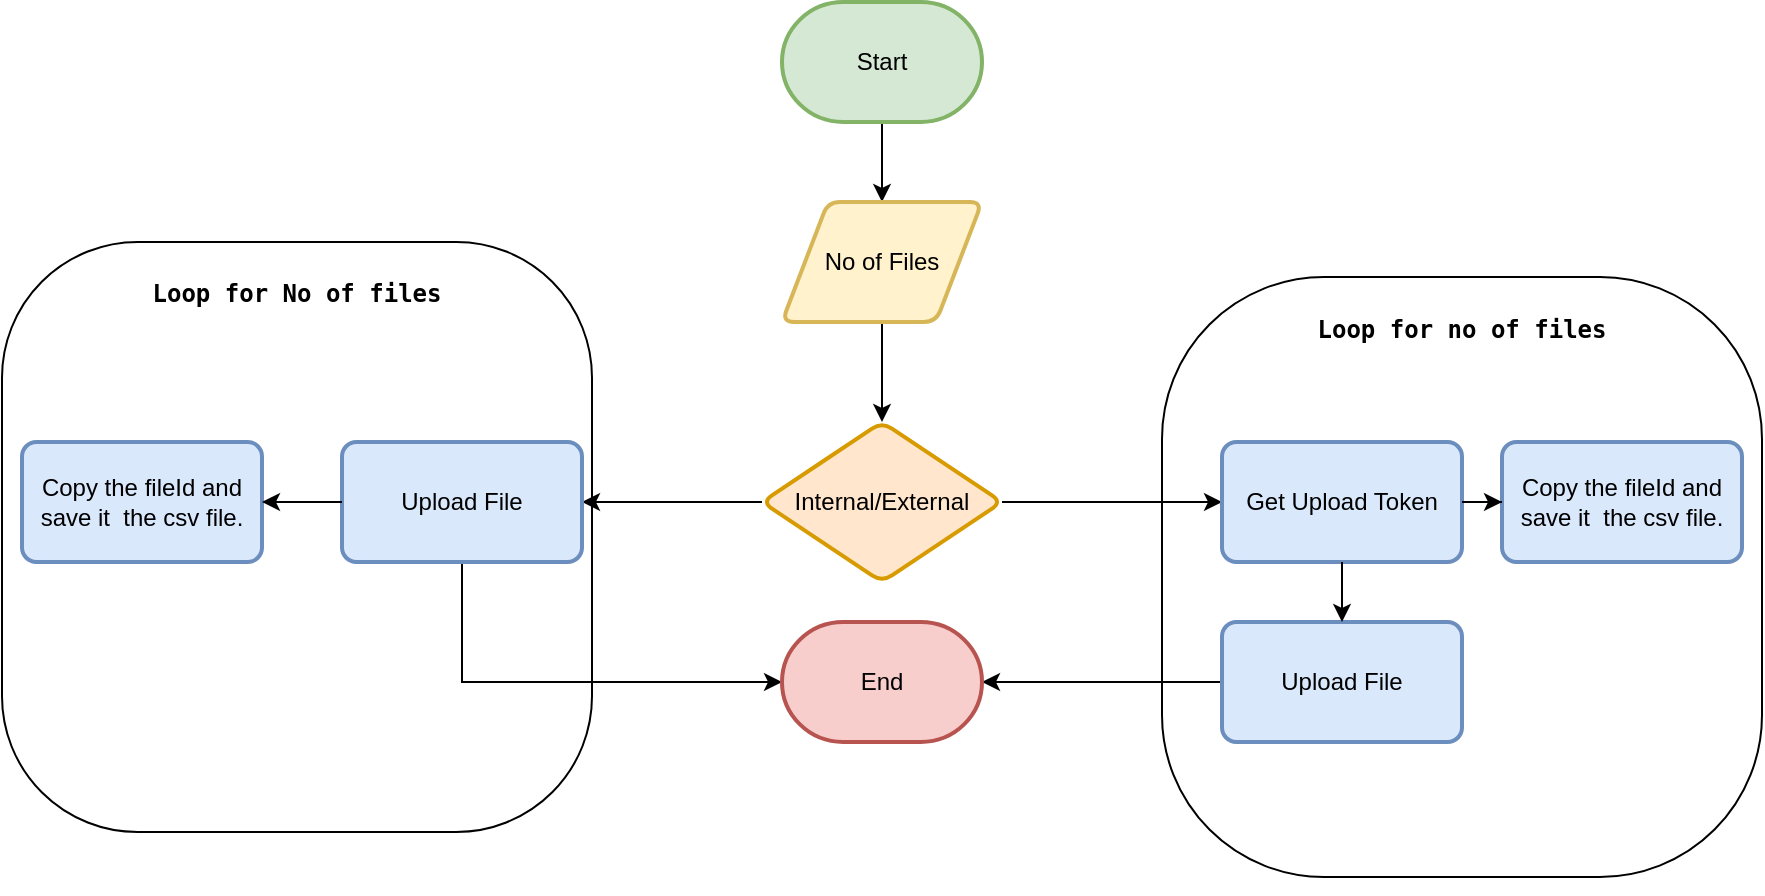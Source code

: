 <mxfile version="22.0.3" type="github">
  <diagram name="Page-1" id="W9g8ZL2G6DjQNR9luLZu">
    <mxGraphModel dx="2253" dy="759" grid="1" gridSize="10" guides="1" tooltips="1" connect="1" arrows="1" fold="1" page="1" pageScale="1" pageWidth="827" pageHeight="1169" math="0" shadow="0">
      <root>
        <mxCell id="0" />
        <mxCell id="1" parent="0" />
        <mxCell id="VFZLexwzBfUBSj6KJXx8-3" value="" style="edgeStyle=orthogonalEdgeStyle;rounded=0;orthogonalLoop=1;jettySize=auto;html=1;" parent="1" source="VFZLexwzBfUBSj6KJXx8-1" edge="1">
          <mxGeometry relative="1" as="geometry">
            <mxPoint x="60" y="140" as="targetPoint" />
          </mxGeometry>
        </mxCell>
        <mxCell id="VFZLexwzBfUBSj6KJXx8-1" value="Start" style="strokeWidth=2;html=1;shape=mxgraph.flowchart.terminator;whiteSpace=wrap;labelBackgroundColor=none;fillColor=#d5e8d4;strokeColor=#82b366;" parent="1" vertex="1">
          <mxGeometry x="10" y="40" width="100" height="60" as="geometry" />
        </mxCell>
        <UserObject label="" tooltip="" id="VFZLexwzBfUBSj6KJXx8-9">
          <mxCell style="edgeStyle=orthogonalEdgeStyle;rounded=0;orthogonalLoop=1;jettySize=auto;html=1;" parent="1" source="VFZLexwzBfUBSj6KJXx8-7" target="VFZLexwzBfUBSj6KJXx8-8" edge="1">
            <mxGeometry relative="1" as="geometry" />
          </mxCell>
        </UserObject>
        <mxCell id="VFZLexwzBfUBSj6KJXx8-7" value="No of Files" style="shape=parallelogram;html=1;strokeWidth=2;perimeter=parallelogramPerimeter;whiteSpace=wrap;rounded=1;arcSize=12;size=0.23;fillColor=#fff2cc;strokeColor=#d6b656;" parent="1" vertex="1">
          <mxGeometry x="10" y="140" width="100" height="60" as="geometry" />
        </mxCell>
        <mxCell id="VFZLexwzBfUBSj6KJXx8-11" value="" style="edgeStyle=orthogonalEdgeStyle;rounded=0;orthogonalLoop=1;jettySize=auto;html=1;" parent="1" source="VFZLexwzBfUBSj6KJXx8-8" target="VFZLexwzBfUBSj6KJXx8-10" edge="1">
          <mxGeometry relative="1" as="geometry" />
        </mxCell>
        <UserObject label="" id="VFZLexwzBfUBSj6KJXx8-18">
          <mxCell style="edgeStyle=orthogonalEdgeStyle;rounded=0;orthogonalLoop=1;jettySize=auto;html=1;" parent="1" source="VFZLexwzBfUBSj6KJXx8-8" target="VFZLexwzBfUBSj6KJXx8-17" edge="1">
            <mxGeometry relative="1" as="geometry" />
          </mxCell>
        </UserObject>
        <mxCell id="VFZLexwzBfUBSj6KJXx8-8" value="Internal/External" style="rhombus;whiteSpace=wrap;html=1;strokeWidth=2;rounded=1;arcSize=12;fillColor=#ffe6cc;strokeColor=#d79b00;" parent="1" vertex="1">
          <mxGeometry y="250" width="120" height="80" as="geometry" />
        </mxCell>
        <mxCell id="VFZLexwzBfUBSj6KJXx8-24" value="" style="edgeStyle=orthogonalEdgeStyle;rounded=0;orthogonalLoop=1;jettySize=auto;html=1;" parent="1" source="VFZLexwzBfUBSj6KJXx8-12" target="VFZLexwzBfUBSj6KJXx8-23" edge="1">
          <mxGeometry relative="1" as="geometry" />
        </mxCell>
        <mxCell id="VFZLexwzBfUBSj6KJXx8-26" style="edgeStyle=orthogonalEdgeStyle;rounded=0;orthogonalLoop=1;jettySize=auto;html=1;exitX=0.5;exitY=1;exitDx=0;exitDy=0;entryX=0;entryY=0.5;entryDx=0;entryDy=0;entryPerimeter=0;" parent="1" source="VFZLexwzBfUBSj6KJXx8-17" target="VFZLexwzBfUBSj6KJXx8-23" edge="1">
          <mxGeometry relative="1" as="geometry" />
        </mxCell>
        <mxCell id="VFZLexwzBfUBSj6KJXx8-23" value="End" style="strokeWidth=2;html=1;shape=mxgraph.flowchart.terminator;whiteSpace=wrap;fillColor=#f8cecc;strokeColor=#b85450;" parent="1" vertex="1">
          <mxGeometry x="10" y="350" width="100" height="60" as="geometry" />
        </mxCell>
        <mxCell id="0rkgS3m4PVt1bPab5M6U-2" value="" style="group" vertex="1" connectable="0" parent="1">
          <mxGeometry x="200" y="177.5" width="300" height="300" as="geometry" />
        </mxCell>
        <object label="&lt;pre&gt;&lt;b&gt;Loop for no of files&lt;/b&gt;&lt;/pre&gt;" id="VFZLexwzBfUBSj6KJXx8-14">
          <mxCell style="whiteSpace=wrap;html=1;aspect=fixed;fillColor=none;rounded=1;glass=0;shadow=0;arcSize=27;verticalAlign=top;" parent="0rkgS3m4PVt1bPab5M6U-2" vertex="1">
            <mxGeometry width="300" height="300" as="geometry" />
          </mxCell>
        </object>
        <mxCell id="VFZLexwzBfUBSj6KJXx8-10" value="Get Upload Token" style="whiteSpace=wrap;html=1;strokeWidth=2;rounded=1;arcSize=12;fillColor=#dae8fc;strokeColor=#6c8ebf;" parent="0rkgS3m4PVt1bPab5M6U-2" vertex="1">
          <mxGeometry x="30" y="82.5" width="120" height="60" as="geometry" />
        </mxCell>
        <mxCell id="VFZLexwzBfUBSj6KJXx8-12" value="Upload File" style="whiteSpace=wrap;html=1;strokeWidth=2;rounded=1;arcSize=12;fillColor=#dae8fc;strokeColor=#6c8ebf;" parent="0rkgS3m4PVt1bPab5M6U-2" vertex="1">
          <mxGeometry x="30" y="172.5" width="120" height="60" as="geometry" />
        </mxCell>
        <mxCell id="VFZLexwzBfUBSj6KJXx8-13" value="" style="edgeStyle=orthogonalEdgeStyle;rounded=0;orthogonalLoop=1;jettySize=auto;html=1;" parent="0rkgS3m4PVt1bPab5M6U-2" source="VFZLexwzBfUBSj6KJXx8-10" target="VFZLexwzBfUBSj6KJXx8-12" edge="1">
          <mxGeometry relative="1" as="geometry" />
        </mxCell>
        <mxCell id="VFZLexwzBfUBSj6KJXx8-15" value="Copy the fileId and save it&amp;nbsp; the csv file." style="whiteSpace=wrap;html=1;strokeWidth=2;rounded=1;arcSize=12;fillColor=#dae8fc;strokeColor=#6c8ebf;" parent="0rkgS3m4PVt1bPab5M6U-2" vertex="1">
          <mxGeometry x="170" y="82.5" width="120" height="60" as="geometry" />
        </mxCell>
        <mxCell id="VFZLexwzBfUBSj6KJXx8-27" style="edgeStyle=orthogonalEdgeStyle;rounded=0;orthogonalLoop=1;jettySize=auto;html=1;exitX=0.5;exitY=1;exitDx=0;exitDy=0;" parent="0rkgS3m4PVt1bPab5M6U-2" source="VFZLexwzBfUBSj6KJXx8-14" target="VFZLexwzBfUBSj6KJXx8-14" edge="1">
          <mxGeometry relative="1" as="geometry" />
        </mxCell>
        <mxCell id="VFZLexwzBfUBSj6KJXx8-16" value="" style="edgeStyle=orthogonalEdgeStyle;rounded=0;orthogonalLoop=1;jettySize=auto;html=1;" parent="0rkgS3m4PVt1bPab5M6U-2" source="VFZLexwzBfUBSj6KJXx8-10" target="VFZLexwzBfUBSj6KJXx8-15" edge="1">
          <mxGeometry relative="1" as="geometry" />
        </mxCell>
        <mxCell id="0rkgS3m4PVt1bPab5M6U-3" value="" style="group;horizontal=0;verticalAlign=top;" vertex="1" connectable="0" parent="1">
          <mxGeometry x="-380" y="160" width="295" height="295" as="geometry" />
        </mxCell>
        <mxCell id="VFZLexwzBfUBSj6KJXx8-28" value="&lt;pre style=&quot;&quot;&gt;Loop for No of files&lt;/pre&gt;" style="whiteSpace=wrap;html=1;aspect=fixed;rounded=1;fillColor=none;arcSize=23;align=center;verticalAlign=top;horizontal=1;fontStyle=1" parent="0rkgS3m4PVt1bPab5M6U-3" vertex="1">
          <mxGeometry width="295" height="295" as="geometry" />
        </mxCell>
        <mxCell id="VFZLexwzBfUBSj6KJXx8-17" value="Upload File" style="whiteSpace=wrap;html=1;strokeWidth=2;rounded=1;arcSize=12;fillColor=#dae8fc;strokeColor=#6c8ebf;" parent="0rkgS3m4PVt1bPab5M6U-3" vertex="1">
          <mxGeometry x="170" y="100" width="120" height="60" as="geometry" />
        </mxCell>
        <mxCell id="VFZLexwzBfUBSj6KJXx8-29" value="Copy the fileId and save it&amp;nbsp; the csv file." style="whiteSpace=wrap;html=1;strokeWidth=2;rounded=1;arcSize=12;fillColor=#dae8fc;strokeColor=#6c8ebf;" parent="0rkgS3m4PVt1bPab5M6U-3" vertex="1">
          <mxGeometry x="10" y="100" width="120" height="60" as="geometry" />
        </mxCell>
        <mxCell id="VFZLexwzBfUBSj6KJXx8-30" value="" style="edgeStyle=orthogonalEdgeStyle;rounded=0;orthogonalLoop=1;jettySize=auto;html=1;" parent="0rkgS3m4PVt1bPab5M6U-3" source="VFZLexwzBfUBSj6KJXx8-17" target="VFZLexwzBfUBSj6KJXx8-29" edge="1">
          <mxGeometry relative="1" as="geometry" />
        </mxCell>
      </root>
    </mxGraphModel>
  </diagram>
</mxfile>
